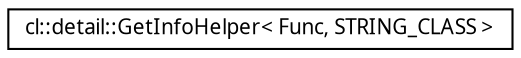 digraph G
{
  edge [fontname="FreeSans.ttf",fontsize="10",labelfontname="FreeSans.ttf",labelfontsize="10"];
  node [fontname="FreeSans.ttf",fontsize="10",shape=record];
  rankdir=LR;
  Node1 [label="cl::detail::GetInfoHelper\< Func, STRING_CLASS \>",height=0.2,width=0.4,color="black", fillcolor="white", style="filled",URL="$structcl_1_1detail_1_1_get_info_helper_3_01_func_00_01_s_t_r_i_n_g___c_l_a_s_s_01_4.html"];
}
